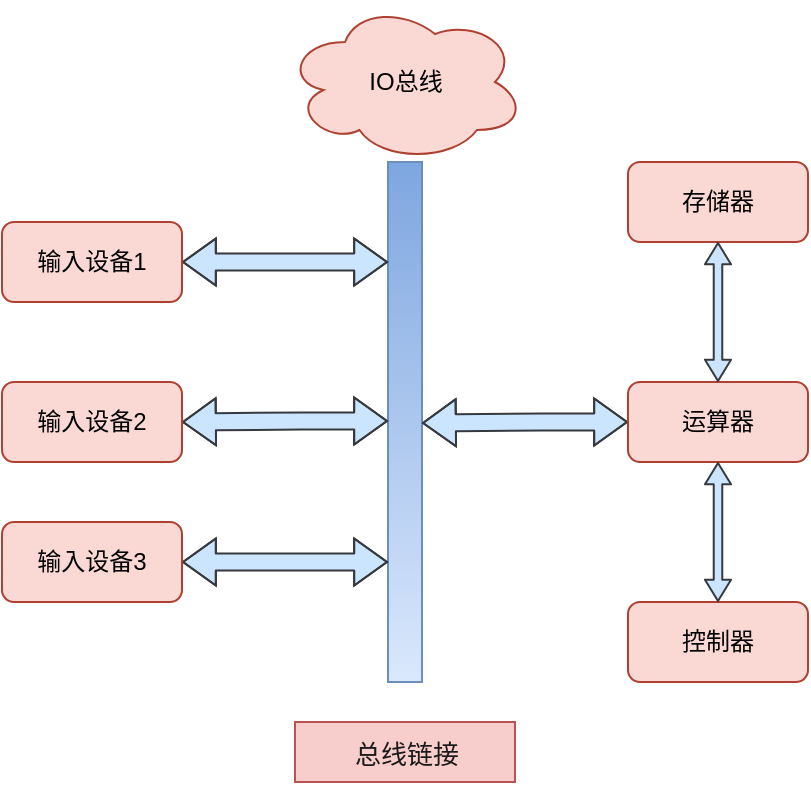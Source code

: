 <mxfile version="12.2.6" type="github" pages="1">
  <diagram id="Uqwub3EIyyAPe5yTQnuU" name="Page-1">
    <mxGraphModel dx="974" dy="482" grid="1" gridSize="10" guides="1" tooltips="1" connect="1" arrows="1" fold="1" page="1" pageScale="1" pageWidth="827" pageHeight="1169" math="0" shadow="0">
      <root>
        <mxCell id="0"/>
        <mxCell id="1" parent="0"/>
        <mxCell id="Ss7B31bMsQwYS4CQtTHZ-1" value="" style="rounded=0;whiteSpace=wrap;html=1;fillColor=#dae8fc;strokeColor=#6c8ebf;gradientColor=#7ea6e0;gradientDirection=north;" vertex="1" parent="1">
          <mxGeometry x="393" y="120" width="17" height="260" as="geometry"/>
        </mxCell>
        <mxCell id="Ss7B31bMsQwYS4CQtTHZ-2" value="" style="shape=flexArrow;endArrow=classic;startArrow=classic;html=1;width=8.571;startSize=5.143;startWidth=13.959;endWidth=13.959;endSize=5.143;fillColor=#cce5ff;strokeColor=#36393d;exitX=1;exitY=0.5;exitDx=0;exitDy=0;" edge="1" parent="1" source="Ss7B31bMsQwYS4CQtTHZ-6">
          <mxGeometry width="50" height="50" relative="1" as="geometry">
            <mxPoint x="293" y="170" as="sourcePoint"/>
            <mxPoint x="393" y="170" as="targetPoint"/>
            <Array as="points">
              <mxPoint x="350" y="170"/>
            </Array>
          </mxGeometry>
        </mxCell>
        <mxCell id="Ss7B31bMsQwYS4CQtTHZ-3" value="" style="shape=flexArrow;endArrow=classic;startArrow=classic;html=1;width=8.571;startSize=5.143;startWidth=13.959;endWidth=13.959;endSize=5.143;fillColor=#cce5ff;strokeColor=#36393d;exitX=1;exitY=0.5;exitDx=0;exitDy=0;" edge="1" parent="1" source="Ss7B31bMsQwYS4CQtTHZ-7">
          <mxGeometry width="50" height="50" relative="1" as="geometry">
            <mxPoint x="293" y="249.5" as="sourcePoint"/>
            <mxPoint x="393" y="249.5" as="targetPoint"/>
            <Array as="points">
              <mxPoint x="350" y="249.5"/>
            </Array>
          </mxGeometry>
        </mxCell>
        <mxCell id="Ss7B31bMsQwYS4CQtTHZ-4" value="" style="shape=flexArrow;endArrow=classic;startArrow=classic;html=1;width=8.571;startSize=5.143;startWidth=13.959;endWidth=13.959;endSize=5.143;fillColor=#cce5ff;strokeColor=#36393d;exitX=1;exitY=0.5;exitDx=0;exitDy=0;" edge="1" parent="1" source="Ss7B31bMsQwYS4CQtTHZ-8">
          <mxGeometry width="50" height="50" relative="1" as="geometry">
            <mxPoint x="293" y="320" as="sourcePoint"/>
            <mxPoint x="393" y="320" as="targetPoint"/>
            <Array as="points">
              <mxPoint x="350" y="320"/>
            </Array>
          </mxGeometry>
        </mxCell>
        <mxCell id="Ss7B31bMsQwYS4CQtTHZ-6" value="&lt;span style=&quot;text-align: left&quot;&gt;输入设备1&lt;/span&gt;" style="rounded=1;whiteSpace=wrap;html=1;fillColor=#fad9d5;strokeColor=#ae4132;" vertex="1" parent="1">
          <mxGeometry x="200" y="150" width="90" height="40" as="geometry"/>
        </mxCell>
        <mxCell id="Ss7B31bMsQwYS4CQtTHZ-7" value="&lt;span style=&quot;text-align: left&quot;&gt;输入设备2&lt;/span&gt;" style="rounded=1;whiteSpace=wrap;html=1;fillColor=#fad9d5;strokeColor=#ae4132;" vertex="1" parent="1">
          <mxGeometry x="200" y="230" width="90" height="40" as="geometry"/>
        </mxCell>
        <mxCell id="Ss7B31bMsQwYS4CQtTHZ-8" value="&lt;span style=&quot;text-align: left&quot;&gt;输入设备3&lt;/span&gt;" style="rounded=1;whiteSpace=wrap;html=1;fillColor=#fad9d5;strokeColor=#ae4132;" vertex="1" parent="1">
          <mxGeometry x="200" y="300" width="90" height="40" as="geometry"/>
        </mxCell>
        <mxCell id="Ss7B31bMsQwYS4CQtTHZ-11" value="" style="shape=flexArrow;endArrow=classic;startArrow=classic;html=1;width=8.571;startSize=5.143;startWidth=13.959;endWidth=13.959;endSize=5.143;fillColor=#cce5ff;strokeColor=#36393d;exitX=1;exitY=0.5;exitDx=0;exitDy=0;" edge="1" parent="1">
          <mxGeometry width="50" height="50" relative="1" as="geometry">
            <mxPoint x="410" y="250.5" as="sourcePoint"/>
            <mxPoint x="513" y="250" as="targetPoint"/>
            <Array as="points">
              <mxPoint x="470" y="250"/>
            </Array>
          </mxGeometry>
        </mxCell>
        <mxCell id="Ss7B31bMsQwYS4CQtTHZ-12" value="&lt;span style=&quot;text-align: left&quot;&gt;存储器&lt;/span&gt;" style="rounded=1;whiteSpace=wrap;html=1;fillColor=#fad9d5;strokeColor=#ae4132;" vertex="1" parent="1">
          <mxGeometry x="513" y="120" width="90" height="40" as="geometry"/>
        </mxCell>
        <mxCell id="Ss7B31bMsQwYS4CQtTHZ-19" value="" style="edgeStyle=orthogonalEdgeStyle;rounded=0;orthogonalLoop=1;jettySize=auto;html=1;fontSize=15;" edge="1" parent="1" source="Ss7B31bMsQwYS4CQtTHZ-13" target="Ss7B31bMsQwYS4CQtTHZ-14">
          <mxGeometry relative="1" as="geometry"/>
        </mxCell>
        <mxCell id="Ss7B31bMsQwYS4CQtTHZ-13" value="&lt;div style=&quot;text-align: left&quot;&gt;&lt;span&gt;运算器&lt;/span&gt;&lt;/div&gt;" style="rounded=1;whiteSpace=wrap;html=1;fillColor=#fad9d5;strokeColor=#ae4132;" vertex="1" parent="1">
          <mxGeometry x="513" y="230" width="90" height="40" as="geometry"/>
        </mxCell>
        <mxCell id="Ss7B31bMsQwYS4CQtTHZ-14" value="&lt;div style=&quot;text-align: left&quot;&gt;&lt;span&gt;控制器&lt;/span&gt;&lt;/div&gt;" style="rounded=1;whiteSpace=wrap;html=1;fillColor=#fad9d5;strokeColor=#ae4132;" vertex="1" parent="1">
          <mxGeometry x="513" y="340" width="90" height="40" as="geometry"/>
        </mxCell>
        <mxCell id="Ss7B31bMsQwYS4CQtTHZ-15" value="" style="shape=flexArrow;endArrow=classic;startArrow=classic;html=1;entryX=0.5;entryY=1;entryDx=0;entryDy=0;exitX=0.5;exitY=0;exitDx=0;exitDy=0;width=4.272;endSize=3.224;startSize=3.224;startWidth=7.755;endWidth=7.755;fillColor=#cce5ff;strokeColor=#36393d;" edge="1" parent="1" source="Ss7B31bMsQwYS4CQtTHZ-13" target="Ss7B31bMsQwYS4CQtTHZ-12">
          <mxGeometry width="50" height="50" relative="1" as="geometry">
            <mxPoint x="530" y="255" as="sourcePoint"/>
            <mxPoint x="580" y="205" as="targetPoint"/>
          </mxGeometry>
        </mxCell>
        <mxCell id="Ss7B31bMsQwYS4CQtTHZ-16" value="" style="shape=flexArrow;endArrow=classic;startArrow=classic;html=1;entryX=0.5;entryY=1;entryDx=0;entryDy=0;exitX=0.5;exitY=0;exitDx=0;exitDy=0;width=4.272;endSize=3.224;startSize=3.224;startWidth=7.755;endWidth=7.755;fillColor=#cce5ff;strokeColor=#36393d;" edge="1" parent="1">
          <mxGeometry width="50" height="50" relative="1" as="geometry">
            <mxPoint x="558" y="340" as="sourcePoint"/>
            <mxPoint x="558" y="270" as="targetPoint"/>
          </mxGeometry>
        </mxCell>
        <mxCell id="Ss7B31bMsQwYS4CQtTHZ-17" value="IO总线" style="ellipse;shape=cloud;whiteSpace=wrap;html=1;fillColor=#fad9d5;strokeColor=#ae4132;" vertex="1" parent="1">
          <mxGeometry x="341.5" y="40" width="120" height="80" as="geometry"/>
        </mxCell>
        <mxCell id="Ss7B31bMsQwYS4CQtTHZ-18" value="&lt;font style=&quot;font-size: 13px&quot; color=&quot;#1a1a1a&quot;&gt;&amp;nbsp; &amp;nbsp; 总线链接&amp;nbsp; &amp;nbsp;&amp;nbsp;&lt;/font&gt;" style="text;html=1;resizable=0;points=[];autosize=1;align=center;verticalAlign=middle;spacingTop=0;fillColor=#f8cecc;strokeColor=#b85450;fontSize=15;spacing=5;" vertex="1" parent="1">
          <mxGeometry x="346.5" y="400" width="110" height="30" as="geometry"/>
        </mxCell>
      </root>
    </mxGraphModel>
  </diagram>
</mxfile>
